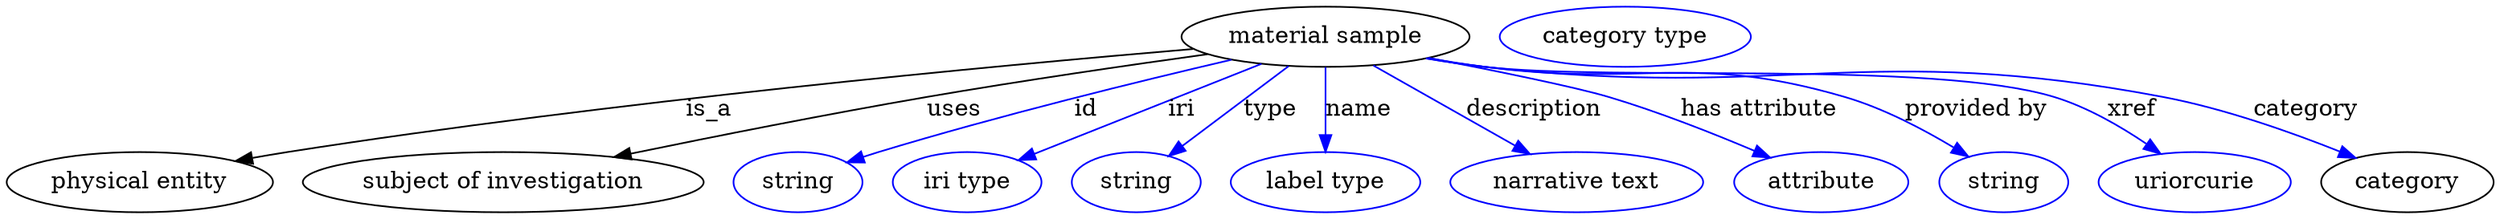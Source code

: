 digraph {
	graph [bb="0,0,1482.6,123"];
	node [label="\N"];
	"material sample"	[height=0.5,
		label="material sample",
		pos="787.29,105",
		width=2.3831];
	"physical entity"	[height=0.5,
		pos="79.293,18",
		width=2.2026];
	"material sample" -> "physical entity"	[label=is_a,
		lp="419.29,61.5",
		pos="e,136.47,30.655 708.69,97.719 590.68,87.761 360.93,66.325 167.29,36 160.58,34.949 153.6,33.761 146.63,32.515"];
	"subject of investigation"	[height=0.5,
		pos="296.29,18",
		width=3.3219];
	"material sample" -> "subject of investigation"	[label=uses,
		lp="565.79,61.5",
		pos="e,362.45,32.998 717.11,94.602 669.64,88.019 605.58,78.694 549.29,69 489.62,58.723 422.39,45.351 372.24,35.021"];
	id	[color=blue,
		height=0.5,
		label=string,
		pos="472.29,18",
		width=1.0652];
	"material sample" -> id	[color=blue,
		label=id,
		lp="644.29,61.5",
		pos="e,501.34,29.766 731.4,91.331 677.1,78.654 592.49,57.93 520.29,36 517.21,35.062 514.02,34.046 510.83,32.993",
		style=solid];
	iri	[color=blue,
		height=0.5,
		label="iri type",
		pos="573.29,18",
		width=1.2277];
	"material sample" -> iri	[color=blue,
		label=iri,
		lp="701.29,61.5",
		pos="e,603.95,31.176 749.03,88.804 710.8,73.616 652.25,50.362 613.38,34.923",
		style=solid];
	type	[color=blue,
		height=0.5,
		label=string,
		pos="674.29,18",
		width=1.0652];
	"material sample" -> type	[color=blue,
		label=type,
		lp="754.29,61.5",
		pos="e,693.66,33.565 765.24,87.409 747.11,73.774 721.33,54.384 701.85,39.727",
		style=solid];
	name	[color=blue,
		height=0.5,
		label="label type",
		pos="787.29,18",
		width=1.5707];
	"material sample" -> name	[color=blue,
		label=name,
		lp="807.29,61.5",
		pos="e,787.29,36.175 787.29,86.799 787.29,75.163 787.29,59.548 787.29,46.237",
		style=solid];
	description	[color=blue,
		height=0.5,
		label="narrative text",
		pos="937.29,18",
		width=2.0943];
	"material sample" -> description	[color=blue,
		label=description,
		lp="911.79,61.5",
		pos="e,909.34,34.84 815.86,87.812 839.89,74.196 874.4,54.641 900.49,39.854",
		style=solid];
	"has attribute"	[color=blue,
		height=0.5,
		label=attribute,
		pos="1082.3,18",
		width=1.4443];
	"material sample" -> "has attribute"	[color=blue,
		label="has attribute",
		lp="1046.3,61.5",
		pos="e,1052,32.741 848.86,92.411 888.58,84.709 936.42,74.953 956.29,69 985.85,60.148 1018.2,47.25 1042.7,36.771",
		style=solid];
	"provided by"	[color=blue,
		height=0.5,
		label=string,
		pos="1190.3,18",
		width=1.0652];
	"material sample" -> "provided by"	[color=blue,
		label="provided by",
		lp="1174.8,61.5",
		pos="e,1169.6,33.361 847.98,92.269 859.35,90.318 871.16,88.459 882.29,87 977.37,74.541 1005.4,96.274 1097.3,69 1119.9,62.296 1143.3,49.711 \
1160.9,38.846",
		style=solid];
	xref	[color=blue,
		height=0.5,
		label=uriorcurie,
		pos="1304.3,18",
		width=1.5887];
	"material sample" -> xref	[color=blue,
		label=xref,
		lp="1267.8,61.5",
		pos="e,1284.2,35.014 847.43,92.077 858.97,90.121 870.97,88.308 882.29,87 957.23,78.339 1149.2,91.122 1221.3,69 1240.8,63.021 1260.4,51.494 \
1275.7,41.014",
		style=solid];
	category	[height=0.5,
		pos="1431.3,18",
		width=1.4263];
	"material sample" -> category	[color=blue,
		label=category,
		lp="1370.8,61.5",
		pos="e,1400.6,32.484 847.17,92.042 858.78,90.076 870.89,88.269 882.29,87 1060.9,67.126 1109.7,102.64 1286.3,69 1322.8,62.037 1362.7,47.782 \
1391.3,36.269",
		style=solid];
	"named thing_category"	[color=blue,
		height=0.5,
		label="category type",
		pos="966.29,105",
		width=2.0762];
}
